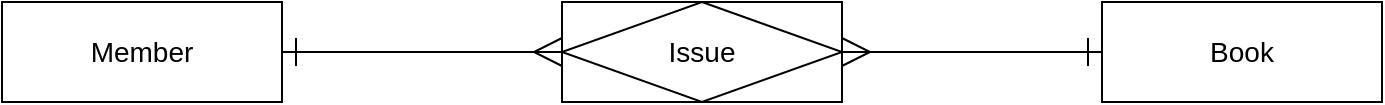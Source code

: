 <mxfile version="21.1.5" type="device" pages="3">
  <diagram name="LIS" id="lESxFu_Z51tAiPcniza-">
    <mxGraphModel dx="733" dy="397" grid="1" gridSize="10" guides="1" tooltips="1" connect="1" arrows="1" fold="1" page="1" pageScale="1" pageWidth="850" pageHeight="1100" math="0" shadow="0">
      <root>
        <mxCell id="0" />
        <mxCell id="1" parent="0" />
        <mxCell id="5wBYpuFjk_DpI03UCCh_-4" value="" style="edgeStyle=entityRelationEdgeStyle;fontSize=12;html=1;endArrow=ERone;rounded=0;endSize=12;startArrow=ERmany;startFill=0;startSize=12;endFill=0;entryX=0;entryY=0.5;entryDx=0;entryDy=0;exitX=1;exitY=0.5;exitDx=0;exitDy=0;" edge="1" parent="1" source="5wBYpuFjk_DpI03UCCh_-5" target="5wBYpuFjk_DpI03UCCh_-6">
          <mxGeometry width="100" height="100" relative="1" as="geometry">
            <mxPoint x="460" y="230" as="sourcePoint" />
            <mxPoint x="580" y="310" as="targetPoint" />
          </mxGeometry>
        </mxCell>
        <mxCell id="5wBYpuFjk_DpI03UCCh_-5" value="&lt;font style=&quot;font-size: 14px;&quot;&gt;Issue&lt;/font&gt;" style="shape=associativeEntity;whiteSpace=wrap;html=1;align=center;" vertex="1" parent="1">
          <mxGeometry x="310" y="195" width="140" height="50" as="geometry" />
        </mxCell>
        <mxCell id="5wBYpuFjk_DpI03UCCh_-6" value="&lt;font style=&quot;font-size: 14px;&quot;&gt;Book&lt;/font&gt;" style="whiteSpace=wrap;html=1;align=center;" vertex="1" parent="1">
          <mxGeometry x="580" y="195" width="140" height="50" as="geometry" />
        </mxCell>
        <mxCell id="5wBYpuFjk_DpI03UCCh_-7" value="&lt;font style=&quot;font-size: 14px;&quot;&gt;Member&lt;/font&gt;" style="whiteSpace=wrap;html=1;align=center;" vertex="1" parent="1">
          <mxGeometry x="30" y="195" width="140" height="50" as="geometry" />
        </mxCell>
        <mxCell id="5wBYpuFjk_DpI03UCCh_-8" value="" style="edgeStyle=entityRelationEdgeStyle;fontSize=12;html=1;endArrow=ERmany;rounded=0;endSize=12;startArrow=ERone;startFill=0;startSize=12;exitX=1;exitY=0.5;exitDx=0;exitDy=0;entryX=0;entryY=0.5;entryDx=0;entryDy=0;" edge="1" parent="1" source="5wBYpuFjk_DpI03UCCh_-7" target="5wBYpuFjk_DpI03UCCh_-5">
          <mxGeometry width="100" height="100" relative="1" as="geometry">
            <mxPoint x="320" y="480" as="sourcePoint" />
            <mxPoint x="600" y="390" as="targetPoint" />
          </mxGeometry>
        </mxCell>
      </root>
    </mxGraphModel>
  </diagram>
  <diagram id="S2V1aZm8wvq4am7jAoEh" name="SIS">
    <mxGraphModel dx="880" dy="476" grid="1" gridSize="10" guides="1" tooltips="1" connect="1" arrows="1" fold="1" page="1" pageScale="1" pageWidth="850" pageHeight="1100" math="0" shadow="0">
      <root>
        <mxCell id="0" />
        <mxCell id="1" parent="0" />
        <mxCell id="zU464zbcMUOzNIzpDB2L-1" value="&lt;font style=&quot;font-size: 14px;&quot;&gt;Product&lt;/font&gt;" style="whiteSpace=wrap;html=1;align=center;" vertex="1" parent="1">
          <mxGeometry x="450" y="400" width="140" height="50" as="geometry" />
        </mxCell>
        <mxCell id="zU464zbcMUOzNIzpDB2L-2" value="&lt;font style=&quot;font-size: 14px;&quot;&gt;Customer&lt;/font&gt;" style="whiteSpace=wrap;html=1;align=center;" vertex="1" parent="1">
          <mxGeometry x="100" y="100" width="140" height="50" as="geometry" />
        </mxCell>
        <mxCell id="zU464zbcMUOzNIzpDB2L-3" value="&lt;font style=&quot;font-size: 14px;&quot;&gt;Order&lt;/font&gt;" style="whiteSpace=wrap;html=1;align=center;" vertex="1" parent="1">
          <mxGeometry x="450" y="100" width="140" height="50" as="geometry" />
        </mxCell>
        <mxCell id="50gc6p-AnU8aoiK_yKj--1" value="" style="edgeStyle=entityRelationEdgeStyle;fontSize=12;html=1;endArrow=ERmany;rounded=0;endSize=12;startArrow=ERone;startFill=0;startSize=12;exitX=1;exitY=0.5;exitDx=0;exitDy=0;entryX=0;entryY=0.5;entryDx=0;entryDy=0;" edge="1" parent="1" source="zU464zbcMUOzNIzpDB2L-2" target="zU464zbcMUOzNIzpDB2L-3">
          <mxGeometry width="100" height="100" relative="1" as="geometry">
            <mxPoint x="270" y="124.5" as="sourcePoint" />
            <mxPoint x="410" y="124.5" as="targetPoint" />
          </mxGeometry>
        </mxCell>
        <mxCell id="eWRks6wsK892IP4dsVMo-1" value="&lt;span style=&quot;font-size: 14px;&quot;&gt;Order Details&lt;/span&gt;" style="shape=associativeEntity;whiteSpace=wrap;html=1;align=center;" vertex="1" parent="1">
          <mxGeometry x="450" y="250" width="140" height="50" as="geometry" />
        </mxCell>
        <mxCell id="eWRks6wsK892IP4dsVMo-4" value="" style="endArrow=ERmany;html=1;rounded=0;endFill=0;startArrow=ERone;startFill=0;endSize=12;startSize=12;exitX=0.5;exitY=1;exitDx=0;exitDy=0;" edge="1" parent="1" source="zU464zbcMUOzNIzpDB2L-3" target="eWRks6wsK892IP4dsVMo-1">
          <mxGeometry relative="1" as="geometry">
            <mxPoint x="390" y="170" as="sourcePoint" />
            <mxPoint x="390" y="280" as="targetPoint" />
          </mxGeometry>
        </mxCell>
        <mxCell id="eWRks6wsK892IP4dsVMo-5" value="" style="endArrow=ERmany;html=1;rounded=0;endFill=0;startArrow=ERone;startFill=0;endSize=12;startSize=12;exitX=0.5;exitY=0;exitDx=0;exitDy=0;entryX=0.5;entryY=1;entryDx=0;entryDy=0;" edge="1" parent="1" source="zU464zbcMUOzNIzpDB2L-1" target="eWRks6wsK892IP4dsVMo-1">
          <mxGeometry relative="1" as="geometry">
            <mxPoint x="530" y="160" as="sourcePoint" />
            <mxPoint x="530" y="260" as="targetPoint" />
          </mxGeometry>
        </mxCell>
        <mxCell id="eWRks6wsK892IP4dsVMo-6" value="&lt;font style=&quot;font-size: 14px; font-weight: normal;&quot;&gt;Table&lt;/font&gt;" style="shape=table;startSize=60;container=1;collapsible=1;childLayout=tableLayout;fixedRows=1;rowLines=0;fontStyle=1;align=center;resizeLast=1;html=1;" vertex="1" collapsed="1" parent="1">
          <mxGeometry x="120" y="270" width="140" height="50" as="geometry">
            <mxRectangle x="120" y="270" width="180" height="180" as="alternateBounds" />
          </mxGeometry>
        </mxCell>
        <mxCell id="eWRks6wsK892IP4dsVMo-7" value="" style="shape=tableRow;horizontal=0;startSize=0;swimlaneHead=0;swimlaneBody=0;fillColor=none;collapsible=0;dropTarget=0;points=[[0,0.5],[1,0.5]];portConstraint=eastwest;top=0;left=0;right=0;bottom=1;" vertex="1" parent="eWRks6wsK892IP4dsVMo-6">
          <mxGeometry y="60" width="180" height="30" as="geometry" />
        </mxCell>
        <mxCell id="eWRks6wsK892IP4dsVMo-8" value="PK" style="shape=partialRectangle;connectable=0;fillColor=none;top=0;left=0;bottom=0;right=0;fontStyle=1;overflow=hidden;whiteSpace=wrap;html=1;" vertex="1" parent="eWRks6wsK892IP4dsVMo-7">
          <mxGeometry width="30" height="30" as="geometry">
            <mxRectangle width="30" height="30" as="alternateBounds" />
          </mxGeometry>
        </mxCell>
        <mxCell id="eWRks6wsK892IP4dsVMo-9" value="UniqueID" style="shape=partialRectangle;connectable=0;fillColor=none;top=0;left=0;bottom=0;right=0;align=left;spacingLeft=6;fontStyle=5;overflow=hidden;whiteSpace=wrap;html=1;" vertex="1" parent="eWRks6wsK892IP4dsVMo-7">
          <mxGeometry x="30" width="150" height="30" as="geometry">
            <mxRectangle width="150" height="30" as="alternateBounds" />
          </mxGeometry>
        </mxCell>
        <mxCell id="eWRks6wsK892IP4dsVMo-10" value="" style="shape=tableRow;horizontal=0;startSize=0;swimlaneHead=0;swimlaneBody=0;fillColor=none;collapsible=0;dropTarget=0;points=[[0,0.5],[1,0.5]];portConstraint=eastwest;top=0;left=0;right=0;bottom=0;" vertex="1" parent="eWRks6wsK892IP4dsVMo-6">
          <mxGeometry y="90" width="180" height="30" as="geometry" />
        </mxCell>
        <mxCell id="eWRks6wsK892IP4dsVMo-11" value="" style="shape=partialRectangle;connectable=0;fillColor=none;top=0;left=0;bottom=0;right=0;editable=1;overflow=hidden;whiteSpace=wrap;html=1;" vertex="1" parent="eWRks6wsK892IP4dsVMo-10">
          <mxGeometry width="30" height="30" as="geometry">
            <mxRectangle width="30" height="30" as="alternateBounds" />
          </mxGeometry>
        </mxCell>
        <mxCell id="eWRks6wsK892IP4dsVMo-12" value="orderid" style="shape=partialRectangle;connectable=0;fillColor=none;top=0;left=0;bottom=0;right=0;align=left;spacingLeft=6;overflow=hidden;whiteSpace=wrap;html=1;" vertex="1" parent="eWRks6wsK892IP4dsVMo-10">
          <mxGeometry x="30" width="150" height="30" as="geometry">
            <mxRectangle width="150" height="30" as="alternateBounds" />
          </mxGeometry>
        </mxCell>
        <mxCell id="eWRks6wsK892IP4dsVMo-13" value="" style="shape=tableRow;horizontal=0;startSize=0;swimlaneHead=0;swimlaneBody=0;fillColor=none;collapsible=0;dropTarget=0;points=[[0,0.5],[1,0.5]];portConstraint=eastwest;top=0;left=0;right=0;bottom=0;" vertex="1" parent="eWRks6wsK892IP4dsVMo-6">
          <mxGeometry y="120" width="180" height="30" as="geometry" />
        </mxCell>
        <mxCell id="eWRks6wsK892IP4dsVMo-14" value="" style="shape=partialRectangle;connectable=0;fillColor=none;top=0;left=0;bottom=0;right=0;editable=1;overflow=hidden;whiteSpace=wrap;html=1;" vertex="1" parent="eWRks6wsK892IP4dsVMo-13">
          <mxGeometry width="30" height="30" as="geometry">
            <mxRectangle width="30" height="30" as="alternateBounds" />
          </mxGeometry>
        </mxCell>
        <mxCell id="eWRks6wsK892IP4dsVMo-15" value="Row 2" style="shape=partialRectangle;connectable=0;fillColor=none;top=0;left=0;bottom=0;right=0;align=left;spacingLeft=6;overflow=hidden;whiteSpace=wrap;html=1;" vertex="1" parent="eWRks6wsK892IP4dsVMo-13">
          <mxGeometry x="30" width="150" height="30" as="geometry">
            <mxRectangle width="150" height="30" as="alternateBounds" />
          </mxGeometry>
        </mxCell>
        <mxCell id="eWRks6wsK892IP4dsVMo-16" value="" style="shape=tableRow;horizontal=0;startSize=0;swimlaneHead=0;swimlaneBody=0;fillColor=none;collapsible=0;dropTarget=0;points=[[0,0.5],[1,0.5]];portConstraint=eastwest;top=0;left=0;right=0;bottom=0;" vertex="1" parent="eWRks6wsK892IP4dsVMo-6">
          <mxGeometry y="150" width="180" height="30" as="geometry" />
        </mxCell>
        <mxCell id="eWRks6wsK892IP4dsVMo-17" value="" style="shape=partialRectangle;connectable=0;fillColor=none;top=0;left=0;bottom=0;right=0;editable=1;overflow=hidden;whiteSpace=wrap;html=1;" vertex="1" parent="eWRks6wsK892IP4dsVMo-16">
          <mxGeometry width="30" height="30" as="geometry">
            <mxRectangle width="30" height="30" as="alternateBounds" />
          </mxGeometry>
        </mxCell>
        <mxCell id="eWRks6wsK892IP4dsVMo-18" value="Row 3" style="shape=partialRectangle;connectable=0;fillColor=none;top=0;left=0;bottom=0;right=0;align=left;spacingLeft=6;overflow=hidden;whiteSpace=wrap;html=1;" vertex="1" parent="eWRks6wsK892IP4dsVMo-16">
          <mxGeometry x="30" width="150" height="30" as="geometry">
            <mxRectangle width="150" height="30" as="alternateBounds" />
          </mxGeometry>
        </mxCell>
      </root>
    </mxGraphModel>
  </diagram>
  <diagram id="zlVCVe6KcqRfG_bOTZ1N" name="Registeration">
    <mxGraphModel dx="733" dy="397" grid="1" gridSize="10" guides="1" tooltips="1" connect="1" arrows="1" fold="1" page="1" pageScale="1" pageWidth="850" pageHeight="1100" math="0" shadow="0">
      <root>
        <mxCell id="0" />
        <mxCell id="1" parent="0" />
        <mxCell id="Gt5aWbUoYYorkQeezHNm-1" value="&lt;font style=&quot;font-size: 14px; font-weight: normal;&quot;&gt;Course&lt;/font&gt;" style="shape=table;startSize=60;container=1;collapsible=1;childLayout=tableLayout;fixedRows=1;rowLines=0;fontStyle=1;align=center;resizeLast=1;html=1;" vertex="1" collapsed="1" parent="1">
          <mxGeometry x="80" y="350" width="140" height="50" as="geometry">
            <mxRectangle x="120" y="270" width="180" height="180" as="alternateBounds" />
          </mxGeometry>
        </mxCell>
        <mxCell id="Gt5aWbUoYYorkQeezHNm-2" value="" style="shape=tableRow;horizontal=0;startSize=0;swimlaneHead=0;swimlaneBody=0;fillColor=none;collapsible=0;dropTarget=0;points=[[0,0.5],[1,0.5]];portConstraint=eastwest;top=0;left=0;right=0;bottom=1;" vertex="1" parent="Gt5aWbUoYYorkQeezHNm-1">
          <mxGeometry y="60" width="180" height="30" as="geometry" />
        </mxCell>
        <mxCell id="Gt5aWbUoYYorkQeezHNm-3" value="PK" style="shape=partialRectangle;connectable=0;fillColor=none;top=0;left=0;bottom=0;right=0;fontStyle=1;overflow=hidden;whiteSpace=wrap;html=1;" vertex="1" parent="Gt5aWbUoYYorkQeezHNm-2">
          <mxGeometry width="30" height="30" as="geometry">
            <mxRectangle width="30" height="30" as="alternateBounds" />
          </mxGeometry>
        </mxCell>
        <mxCell id="Gt5aWbUoYYorkQeezHNm-4" value="UniqueID" style="shape=partialRectangle;connectable=0;fillColor=none;top=0;left=0;bottom=0;right=0;align=left;spacingLeft=6;fontStyle=5;overflow=hidden;whiteSpace=wrap;html=1;" vertex="1" parent="Gt5aWbUoYYorkQeezHNm-2">
          <mxGeometry x="30" width="150" height="30" as="geometry">
            <mxRectangle width="150" height="30" as="alternateBounds" />
          </mxGeometry>
        </mxCell>
        <mxCell id="Gt5aWbUoYYorkQeezHNm-5" value="" style="shape=tableRow;horizontal=0;startSize=0;swimlaneHead=0;swimlaneBody=0;fillColor=none;collapsible=0;dropTarget=0;points=[[0,0.5],[1,0.5]];portConstraint=eastwest;top=0;left=0;right=0;bottom=0;" vertex="1" parent="Gt5aWbUoYYorkQeezHNm-1">
          <mxGeometry y="90" width="180" height="30" as="geometry" />
        </mxCell>
        <mxCell id="Gt5aWbUoYYorkQeezHNm-6" value="" style="shape=partialRectangle;connectable=0;fillColor=none;top=0;left=0;bottom=0;right=0;editable=1;overflow=hidden;whiteSpace=wrap;html=1;" vertex="1" parent="Gt5aWbUoYYorkQeezHNm-5">
          <mxGeometry width="30" height="30" as="geometry">
            <mxRectangle width="30" height="30" as="alternateBounds" />
          </mxGeometry>
        </mxCell>
        <mxCell id="Gt5aWbUoYYorkQeezHNm-7" value="orderid" style="shape=partialRectangle;connectable=0;fillColor=none;top=0;left=0;bottom=0;right=0;align=left;spacingLeft=6;overflow=hidden;whiteSpace=wrap;html=1;" vertex="1" parent="Gt5aWbUoYYorkQeezHNm-5">
          <mxGeometry x="30" width="150" height="30" as="geometry">
            <mxRectangle width="150" height="30" as="alternateBounds" />
          </mxGeometry>
        </mxCell>
        <mxCell id="Gt5aWbUoYYorkQeezHNm-8" value="" style="shape=tableRow;horizontal=0;startSize=0;swimlaneHead=0;swimlaneBody=0;fillColor=none;collapsible=0;dropTarget=0;points=[[0,0.5],[1,0.5]];portConstraint=eastwest;top=0;left=0;right=0;bottom=0;" vertex="1" parent="Gt5aWbUoYYorkQeezHNm-1">
          <mxGeometry y="120" width="180" height="30" as="geometry" />
        </mxCell>
        <mxCell id="Gt5aWbUoYYorkQeezHNm-9" value="" style="shape=partialRectangle;connectable=0;fillColor=none;top=0;left=0;bottom=0;right=0;editable=1;overflow=hidden;whiteSpace=wrap;html=1;" vertex="1" parent="Gt5aWbUoYYorkQeezHNm-8">
          <mxGeometry width="30" height="30" as="geometry">
            <mxRectangle width="30" height="30" as="alternateBounds" />
          </mxGeometry>
        </mxCell>
        <mxCell id="Gt5aWbUoYYorkQeezHNm-10" value="Row 2" style="shape=partialRectangle;connectable=0;fillColor=none;top=0;left=0;bottom=0;right=0;align=left;spacingLeft=6;overflow=hidden;whiteSpace=wrap;html=1;" vertex="1" parent="Gt5aWbUoYYorkQeezHNm-8">
          <mxGeometry x="30" width="150" height="30" as="geometry">
            <mxRectangle width="150" height="30" as="alternateBounds" />
          </mxGeometry>
        </mxCell>
        <mxCell id="Gt5aWbUoYYorkQeezHNm-11" value="" style="shape=tableRow;horizontal=0;startSize=0;swimlaneHead=0;swimlaneBody=0;fillColor=none;collapsible=0;dropTarget=0;points=[[0,0.5],[1,0.5]];portConstraint=eastwest;top=0;left=0;right=0;bottom=0;" vertex="1" parent="Gt5aWbUoYYorkQeezHNm-1">
          <mxGeometry y="150" width="180" height="30" as="geometry" />
        </mxCell>
        <mxCell id="Gt5aWbUoYYorkQeezHNm-12" value="" style="shape=partialRectangle;connectable=0;fillColor=none;top=0;left=0;bottom=0;right=0;editable=1;overflow=hidden;whiteSpace=wrap;html=1;" vertex="1" parent="Gt5aWbUoYYorkQeezHNm-11">
          <mxGeometry width="30" height="30" as="geometry">
            <mxRectangle width="30" height="30" as="alternateBounds" />
          </mxGeometry>
        </mxCell>
        <mxCell id="Gt5aWbUoYYorkQeezHNm-13" value="Row 3" style="shape=partialRectangle;connectable=0;fillColor=none;top=0;left=0;bottom=0;right=0;align=left;spacingLeft=6;overflow=hidden;whiteSpace=wrap;html=1;" vertex="1" parent="Gt5aWbUoYYorkQeezHNm-11">
          <mxGeometry x="30" width="150" height="30" as="geometry">
            <mxRectangle width="150" height="30" as="alternateBounds" />
          </mxGeometry>
        </mxCell>
        <mxCell id="Gt5aWbUoYYorkQeezHNm-14" value="&lt;font style=&quot;font-size: 14px; font-weight: normal;&quot;&gt;Student&lt;/font&gt;" style="shape=table;startSize=60;container=1;collapsible=1;childLayout=tableLayout;fixedRows=1;rowLines=0;fontStyle=1;align=center;resizeLast=1;html=1;" vertex="1" collapsed="1" parent="1">
          <mxGeometry x="330" y="630" width="140" height="50" as="geometry">
            <mxRectangle x="610" y="130" width="180" height="180" as="alternateBounds" />
          </mxGeometry>
        </mxCell>
        <mxCell id="Gt5aWbUoYYorkQeezHNm-15" value="" style="shape=tableRow;horizontal=0;startSize=0;swimlaneHead=0;swimlaneBody=0;fillColor=none;collapsible=0;dropTarget=0;points=[[0,0.5],[1,0.5]];portConstraint=eastwest;top=0;left=0;right=0;bottom=1;" vertex="1" parent="Gt5aWbUoYYorkQeezHNm-14">
          <mxGeometry y="60" width="180" height="30" as="geometry" />
        </mxCell>
        <mxCell id="Gt5aWbUoYYorkQeezHNm-16" value="PK" style="shape=partialRectangle;connectable=0;fillColor=none;top=0;left=0;bottom=0;right=0;fontStyle=1;overflow=hidden;whiteSpace=wrap;html=1;" vertex="1" parent="Gt5aWbUoYYorkQeezHNm-15">
          <mxGeometry width="30" height="30" as="geometry">
            <mxRectangle width="30" height="30" as="alternateBounds" />
          </mxGeometry>
        </mxCell>
        <mxCell id="Gt5aWbUoYYorkQeezHNm-17" value="UniqueID" style="shape=partialRectangle;connectable=0;fillColor=none;top=0;left=0;bottom=0;right=0;align=left;spacingLeft=6;fontStyle=5;overflow=hidden;whiteSpace=wrap;html=1;" vertex="1" parent="Gt5aWbUoYYorkQeezHNm-15">
          <mxGeometry x="30" width="150" height="30" as="geometry">
            <mxRectangle width="150" height="30" as="alternateBounds" />
          </mxGeometry>
        </mxCell>
        <mxCell id="Gt5aWbUoYYorkQeezHNm-18" value="" style="shape=tableRow;horizontal=0;startSize=0;swimlaneHead=0;swimlaneBody=0;fillColor=none;collapsible=0;dropTarget=0;points=[[0,0.5],[1,0.5]];portConstraint=eastwest;top=0;left=0;right=0;bottom=0;" vertex="1" parent="Gt5aWbUoYYorkQeezHNm-14">
          <mxGeometry y="90" width="180" height="30" as="geometry" />
        </mxCell>
        <mxCell id="Gt5aWbUoYYorkQeezHNm-19" value="" style="shape=partialRectangle;connectable=0;fillColor=none;top=0;left=0;bottom=0;right=0;editable=1;overflow=hidden;whiteSpace=wrap;html=1;" vertex="1" parent="Gt5aWbUoYYorkQeezHNm-18">
          <mxGeometry width="30" height="30" as="geometry">
            <mxRectangle width="30" height="30" as="alternateBounds" />
          </mxGeometry>
        </mxCell>
        <mxCell id="Gt5aWbUoYYorkQeezHNm-20" value="orderid" style="shape=partialRectangle;connectable=0;fillColor=none;top=0;left=0;bottom=0;right=0;align=left;spacingLeft=6;overflow=hidden;whiteSpace=wrap;html=1;" vertex="1" parent="Gt5aWbUoYYorkQeezHNm-18">
          <mxGeometry x="30" width="150" height="30" as="geometry">
            <mxRectangle width="150" height="30" as="alternateBounds" />
          </mxGeometry>
        </mxCell>
        <mxCell id="Gt5aWbUoYYorkQeezHNm-21" value="" style="shape=tableRow;horizontal=0;startSize=0;swimlaneHead=0;swimlaneBody=0;fillColor=none;collapsible=0;dropTarget=0;points=[[0,0.5],[1,0.5]];portConstraint=eastwest;top=0;left=0;right=0;bottom=0;" vertex="1" parent="Gt5aWbUoYYorkQeezHNm-14">
          <mxGeometry y="120" width="180" height="30" as="geometry" />
        </mxCell>
        <mxCell id="Gt5aWbUoYYorkQeezHNm-22" value="" style="shape=partialRectangle;connectable=0;fillColor=none;top=0;left=0;bottom=0;right=0;editable=1;overflow=hidden;whiteSpace=wrap;html=1;" vertex="1" parent="Gt5aWbUoYYorkQeezHNm-21">
          <mxGeometry width="30" height="30" as="geometry">
            <mxRectangle width="30" height="30" as="alternateBounds" />
          </mxGeometry>
        </mxCell>
        <mxCell id="Gt5aWbUoYYorkQeezHNm-23" value="Row 2" style="shape=partialRectangle;connectable=0;fillColor=none;top=0;left=0;bottom=0;right=0;align=left;spacingLeft=6;overflow=hidden;whiteSpace=wrap;html=1;" vertex="1" parent="Gt5aWbUoYYorkQeezHNm-21">
          <mxGeometry x="30" width="150" height="30" as="geometry">
            <mxRectangle width="150" height="30" as="alternateBounds" />
          </mxGeometry>
        </mxCell>
        <mxCell id="Gt5aWbUoYYorkQeezHNm-24" value="" style="shape=tableRow;horizontal=0;startSize=0;swimlaneHead=0;swimlaneBody=0;fillColor=none;collapsible=0;dropTarget=0;points=[[0,0.5],[1,0.5]];portConstraint=eastwest;top=0;left=0;right=0;bottom=0;" vertex="1" parent="Gt5aWbUoYYorkQeezHNm-14">
          <mxGeometry y="150" width="180" height="30" as="geometry" />
        </mxCell>
        <mxCell id="Gt5aWbUoYYorkQeezHNm-25" value="" style="shape=partialRectangle;connectable=0;fillColor=none;top=0;left=0;bottom=0;right=0;editable=1;overflow=hidden;whiteSpace=wrap;html=1;" vertex="1" parent="Gt5aWbUoYYorkQeezHNm-24">
          <mxGeometry width="30" height="30" as="geometry">
            <mxRectangle width="30" height="30" as="alternateBounds" />
          </mxGeometry>
        </mxCell>
        <mxCell id="Gt5aWbUoYYorkQeezHNm-26" value="Row 3" style="shape=partialRectangle;connectable=0;fillColor=none;top=0;left=0;bottom=0;right=0;align=left;spacingLeft=6;overflow=hidden;whiteSpace=wrap;html=1;" vertex="1" parent="Gt5aWbUoYYorkQeezHNm-24">
          <mxGeometry x="30" width="150" height="30" as="geometry">
            <mxRectangle width="150" height="30" as="alternateBounds" />
          </mxGeometry>
        </mxCell>
        <mxCell id="Gt5aWbUoYYorkQeezHNm-27" value="&lt;font style=&quot;font-size: 14px; font-weight: normal;&quot;&gt;Faculty&lt;/font&gt;" style="shape=table;startSize=60;container=1;collapsible=1;childLayout=tableLayout;fixedRows=1;rowLines=0;fontStyle=1;align=center;resizeLast=1;html=1;" vertex="1" collapsed="1" parent="1">
          <mxGeometry x="330" y="180" width="140" height="50" as="geometry">
            <mxRectangle x="120" y="270" width="180" height="180" as="alternateBounds" />
          </mxGeometry>
        </mxCell>
        <mxCell id="Gt5aWbUoYYorkQeezHNm-28" value="" style="shape=tableRow;horizontal=0;startSize=0;swimlaneHead=0;swimlaneBody=0;fillColor=none;collapsible=0;dropTarget=0;points=[[0,0.5],[1,0.5]];portConstraint=eastwest;top=0;left=0;right=0;bottom=1;" vertex="1" parent="Gt5aWbUoYYorkQeezHNm-27">
          <mxGeometry y="60" width="180" height="30" as="geometry" />
        </mxCell>
        <mxCell id="Gt5aWbUoYYorkQeezHNm-29" value="PK" style="shape=partialRectangle;connectable=0;fillColor=none;top=0;left=0;bottom=0;right=0;fontStyle=1;overflow=hidden;whiteSpace=wrap;html=1;" vertex="1" parent="Gt5aWbUoYYorkQeezHNm-28">
          <mxGeometry width="30" height="30" as="geometry">
            <mxRectangle width="30" height="30" as="alternateBounds" />
          </mxGeometry>
        </mxCell>
        <mxCell id="Gt5aWbUoYYorkQeezHNm-30" value="UniqueID" style="shape=partialRectangle;connectable=0;fillColor=none;top=0;left=0;bottom=0;right=0;align=left;spacingLeft=6;fontStyle=5;overflow=hidden;whiteSpace=wrap;html=1;" vertex="1" parent="Gt5aWbUoYYorkQeezHNm-28">
          <mxGeometry x="30" width="150" height="30" as="geometry">
            <mxRectangle width="150" height="30" as="alternateBounds" />
          </mxGeometry>
        </mxCell>
        <mxCell id="Gt5aWbUoYYorkQeezHNm-31" value="" style="shape=tableRow;horizontal=0;startSize=0;swimlaneHead=0;swimlaneBody=0;fillColor=none;collapsible=0;dropTarget=0;points=[[0,0.5],[1,0.5]];portConstraint=eastwest;top=0;left=0;right=0;bottom=0;" vertex="1" parent="Gt5aWbUoYYorkQeezHNm-27">
          <mxGeometry y="90" width="180" height="30" as="geometry" />
        </mxCell>
        <mxCell id="Gt5aWbUoYYorkQeezHNm-32" value="" style="shape=partialRectangle;connectable=0;fillColor=none;top=0;left=0;bottom=0;right=0;editable=1;overflow=hidden;whiteSpace=wrap;html=1;" vertex="1" parent="Gt5aWbUoYYorkQeezHNm-31">
          <mxGeometry width="30" height="30" as="geometry">
            <mxRectangle width="30" height="30" as="alternateBounds" />
          </mxGeometry>
        </mxCell>
        <mxCell id="Gt5aWbUoYYorkQeezHNm-33" value="orderid" style="shape=partialRectangle;connectable=0;fillColor=none;top=0;left=0;bottom=0;right=0;align=left;spacingLeft=6;overflow=hidden;whiteSpace=wrap;html=1;" vertex="1" parent="Gt5aWbUoYYorkQeezHNm-31">
          <mxGeometry x="30" width="150" height="30" as="geometry">
            <mxRectangle width="150" height="30" as="alternateBounds" />
          </mxGeometry>
        </mxCell>
        <mxCell id="Gt5aWbUoYYorkQeezHNm-34" value="" style="shape=tableRow;horizontal=0;startSize=0;swimlaneHead=0;swimlaneBody=0;fillColor=none;collapsible=0;dropTarget=0;points=[[0,0.5],[1,0.5]];portConstraint=eastwest;top=0;left=0;right=0;bottom=0;" vertex="1" parent="Gt5aWbUoYYorkQeezHNm-27">
          <mxGeometry y="120" width="180" height="30" as="geometry" />
        </mxCell>
        <mxCell id="Gt5aWbUoYYorkQeezHNm-35" value="" style="shape=partialRectangle;connectable=0;fillColor=none;top=0;left=0;bottom=0;right=0;editable=1;overflow=hidden;whiteSpace=wrap;html=1;" vertex="1" parent="Gt5aWbUoYYorkQeezHNm-34">
          <mxGeometry width="30" height="30" as="geometry">
            <mxRectangle width="30" height="30" as="alternateBounds" />
          </mxGeometry>
        </mxCell>
        <mxCell id="Gt5aWbUoYYorkQeezHNm-36" value="Row 2" style="shape=partialRectangle;connectable=0;fillColor=none;top=0;left=0;bottom=0;right=0;align=left;spacingLeft=6;overflow=hidden;whiteSpace=wrap;html=1;" vertex="1" parent="Gt5aWbUoYYorkQeezHNm-34">
          <mxGeometry x="30" width="150" height="30" as="geometry">
            <mxRectangle width="150" height="30" as="alternateBounds" />
          </mxGeometry>
        </mxCell>
        <mxCell id="Gt5aWbUoYYorkQeezHNm-37" value="" style="shape=tableRow;horizontal=0;startSize=0;swimlaneHead=0;swimlaneBody=0;fillColor=none;collapsible=0;dropTarget=0;points=[[0,0.5],[1,0.5]];portConstraint=eastwest;top=0;left=0;right=0;bottom=0;" vertex="1" parent="Gt5aWbUoYYorkQeezHNm-27">
          <mxGeometry y="150" width="180" height="30" as="geometry" />
        </mxCell>
        <mxCell id="Gt5aWbUoYYorkQeezHNm-38" value="" style="shape=partialRectangle;connectable=0;fillColor=none;top=0;left=0;bottom=0;right=0;editable=1;overflow=hidden;whiteSpace=wrap;html=1;" vertex="1" parent="Gt5aWbUoYYorkQeezHNm-37">
          <mxGeometry width="30" height="30" as="geometry">
            <mxRectangle width="30" height="30" as="alternateBounds" />
          </mxGeometry>
        </mxCell>
        <mxCell id="Gt5aWbUoYYorkQeezHNm-39" value="Row 3" style="shape=partialRectangle;connectable=0;fillColor=none;top=0;left=0;bottom=0;right=0;align=left;spacingLeft=6;overflow=hidden;whiteSpace=wrap;html=1;" vertex="1" parent="Gt5aWbUoYYorkQeezHNm-37">
          <mxGeometry x="30" width="150" height="30" as="geometry">
            <mxRectangle width="150" height="30" as="alternateBounds" />
          </mxGeometry>
        </mxCell>
        <mxCell id="UI5lpXQTMRBJUjIKb0_8-1" value="&lt;span style=&quot;font-size: 14px;&quot;&gt;Course Offered&lt;/span&gt;" style="shape=associativeEntity;whiteSpace=wrap;html=1;align=center;" vertex="1" parent="1">
          <mxGeometry x="330" y="350" width="140" height="50" as="geometry" />
        </mxCell>
        <mxCell id="UI5lpXQTMRBJUjIKb0_8-2" value="&lt;font style=&quot;font-size: 14px; font-weight: normal;&quot;&gt;Semester&lt;/font&gt;" style="shape=table;startSize=60;container=1;collapsible=1;childLayout=tableLayout;fixedRows=1;rowLines=0;fontStyle=1;align=center;resizeLast=1;html=1;" vertex="1" collapsed="1" parent="1">
          <mxGeometry x="590" y="350" width="140" height="50" as="geometry">
            <mxRectangle x="610" y="130" width="180" height="180" as="alternateBounds" />
          </mxGeometry>
        </mxCell>
        <mxCell id="UI5lpXQTMRBJUjIKb0_8-3" value="" style="shape=tableRow;horizontal=0;startSize=0;swimlaneHead=0;swimlaneBody=0;fillColor=none;collapsible=0;dropTarget=0;points=[[0,0.5],[1,0.5]];portConstraint=eastwest;top=0;left=0;right=0;bottom=1;" vertex="1" parent="UI5lpXQTMRBJUjIKb0_8-2">
          <mxGeometry y="60" width="180" height="30" as="geometry" />
        </mxCell>
        <mxCell id="UI5lpXQTMRBJUjIKb0_8-4" value="PK" style="shape=partialRectangle;connectable=0;fillColor=none;top=0;left=0;bottom=0;right=0;fontStyle=1;overflow=hidden;whiteSpace=wrap;html=1;" vertex="1" parent="UI5lpXQTMRBJUjIKb0_8-3">
          <mxGeometry width="30" height="30" as="geometry">
            <mxRectangle width="30" height="30" as="alternateBounds" />
          </mxGeometry>
        </mxCell>
        <mxCell id="UI5lpXQTMRBJUjIKb0_8-5" value="UniqueID" style="shape=partialRectangle;connectable=0;fillColor=none;top=0;left=0;bottom=0;right=0;align=left;spacingLeft=6;fontStyle=5;overflow=hidden;whiteSpace=wrap;html=1;" vertex="1" parent="UI5lpXQTMRBJUjIKb0_8-3">
          <mxGeometry x="30" width="150" height="30" as="geometry">
            <mxRectangle width="150" height="30" as="alternateBounds" />
          </mxGeometry>
        </mxCell>
        <mxCell id="UI5lpXQTMRBJUjIKb0_8-6" value="" style="shape=tableRow;horizontal=0;startSize=0;swimlaneHead=0;swimlaneBody=0;fillColor=none;collapsible=0;dropTarget=0;points=[[0,0.5],[1,0.5]];portConstraint=eastwest;top=0;left=0;right=0;bottom=0;" vertex="1" parent="UI5lpXQTMRBJUjIKb0_8-2">
          <mxGeometry y="90" width="180" height="30" as="geometry" />
        </mxCell>
        <mxCell id="UI5lpXQTMRBJUjIKb0_8-7" value="" style="shape=partialRectangle;connectable=0;fillColor=none;top=0;left=0;bottom=0;right=0;editable=1;overflow=hidden;whiteSpace=wrap;html=1;" vertex="1" parent="UI5lpXQTMRBJUjIKb0_8-6">
          <mxGeometry width="30" height="30" as="geometry">
            <mxRectangle width="30" height="30" as="alternateBounds" />
          </mxGeometry>
        </mxCell>
        <mxCell id="UI5lpXQTMRBJUjIKb0_8-8" value="orderid" style="shape=partialRectangle;connectable=0;fillColor=none;top=0;left=0;bottom=0;right=0;align=left;spacingLeft=6;overflow=hidden;whiteSpace=wrap;html=1;" vertex="1" parent="UI5lpXQTMRBJUjIKb0_8-6">
          <mxGeometry x="30" width="150" height="30" as="geometry">
            <mxRectangle width="150" height="30" as="alternateBounds" />
          </mxGeometry>
        </mxCell>
        <mxCell id="UI5lpXQTMRBJUjIKb0_8-9" value="" style="shape=tableRow;horizontal=0;startSize=0;swimlaneHead=0;swimlaneBody=0;fillColor=none;collapsible=0;dropTarget=0;points=[[0,0.5],[1,0.5]];portConstraint=eastwest;top=0;left=0;right=0;bottom=0;" vertex="1" parent="UI5lpXQTMRBJUjIKb0_8-2">
          <mxGeometry y="120" width="180" height="30" as="geometry" />
        </mxCell>
        <mxCell id="UI5lpXQTMRBJUjIKb0_8-10" value="" style="shape=partialRectangle;connectable=0;fillColor=none;top=0;left=0;bottom=0;right=0;editable=1;overflow=hidden;whiteSpace=wrap;html=1;" vertex="1" parent="UI5lpXQTMRBJUjIKb0_8-9">
          <mxGeometry width="30" height="30" as="geometry">
            <mxRectangle width="30" height="30" as="alternateBounds" />
          </mxGeometry>
        </mxCell>
        <mxCell id="UI5lpXQTMRBJUjIKb0_8-11" value="Row 2" style="shape=partialRectangle;connectable=0;fillColor=none;top=0;left=0;bottom=0;right=0;align=left;spacingLeft=6;overflow=hidden;whiteSpace=wrap;html=1;" vertex="1" parent="UI5lpXQTMRBJUjIKb0_8-9">
          <mxGeometry x="30" width="150" height="30" as="geometry">
            <mxRectangle width="150" height="30" as="alternateBounds" />
          </mxGeometry>
        </mxCell>
        <mxCell id="UI5lpXQTMRBJUjIKb0_8-12" value="" style="shape=tableRow;horizontal=0;startSize=0;swimlaneHead=0;swimlaneBody=0;fillColor=none;collapsible=0;dropTarget=0;points=[[0,0.5],[1,0.5]];portConstraint=eastwest;top=0;left=0;right=0;bottom=0;" vertex="1" parent="UI5lpXQTMRBJUjIKb0_8-2">
          <mxGeometry y="150" width="180" height="30" as="geometry" />
        </mxCell>
        <mxCell id="UI5lpXQTMRBJUjIKb0_8-13" value="" style="shape=partialRectangle;connectable=0;fillColor=none;top=0;left=0;bottom=0;right=0;editable=1;overflow=hidden;whiteSpace=wrap;html=1;" vertex="1" parent="UI5lpXQTMRBJUjIKb0_8-12">
          <mxGeometry width="30" height="30" as="geometry">
            <mxRectangle width="30" height="30" as="alternateBounds" />
          </mxGeometry>
        </mxCell>
        <mxCell id="UI5lpXQTMRBJUjIKb0_8-14" value="Row 3" style="shape=partialRectangle;connectable=0;fillColor=none;top=0;left=0;bottom=0;right=0;align=left;spacingLeft=6;overflow=hidden;whiteSpace=wrap;html=1;" vertex="1" parent="UI5lpXQTMRBJUjIKb0_8-12">
          <mxGeometry x="30" width="150" height="30" as="geometry">
            <mxRectangle width="150" height="30" as="alternateBounds" />
          </mxGeometry>
        </mxCell>
        <mxCell id="UI5lpXQTMRBJUjIKb0_8-16" value="&lt;span style=&quot;font-size: 14px;&quot;&gt;Register&lt;/span&gt;" style="shape=associativeEntity;whiteSpace=wrap;html=1;align=center;" vertex="1" parent="1">
          <mxGeometry x="330" y="480" width="140" height="50" as="geometry" />
        </mxCell>
        <mxCell id="UI5lpXQTMRBJUjIKb0_8-17" value="&lt;span style=&quot;font-size: 14px; font-weight: 400;&quot;&gt;Marks Distributions&lt;/span&gt;" style="shape=table;startSize=60;container=1;collapsible=1;childLayout=tableLayout;fixedRows=1;rowLines=0;fontStyle=1;align=center;resizeLast=1;html=1;" vertex="1" collapsed="1" parent="1">
          <mxGeometry x="590" y="480" width="140" height="50" as="geometry">
            <mxRectangle x="120" y="270" width="180" height="180" as="alternateBounds" />
          </mxGeometry>
        </mxCell>
        <mxCell id="UI5lpXQTMRBJUjIKb0_8-18" value="" style="shape=tableRow;horizontal=0;startSize=0;swimlaneHead=0;swimlaneBody=0;fillColor=none;collapsible=0;dropTarget=0;points=[[0,0.5],[1,0.5]];portConstraint=eastwest;top=0;left=0;right=0;bottom=1;" vertex="1" parent="UI5lpXQTMRBJUjIKb0_8-17">
          <mxGeometry y="60" width="180" height="30" as="geometry" />
        </mxCell>
        <mxCell id="UI5lpXQTMRBJUjIKb0_8-19" value="PK" style="shape=partialRectangle;connectable=0;fillColor=none;top=0;left=0;bottom=0;right=0;fontStyle=1;overflow=hidden;whiteSpace=wrap;html=1;" vertex="1" parent="UI5lpXQTMRBJUjIKb0_8-18">
          <mxGeometry width="30" height="30" as="geometry">
            <mxRectangle width="30" height="30" as="alternateBounds" />
          </mxGeometry>
        </mxCell>
        <mxCell id="UI5lpXQTMRBJUjIKb0_8-20" value="UniqueID" style="shape=partialRectangle;connectable=0;fillColor=none;top=0;left=0;bottom=0;right=0;align=left;spacingLeft=6;fontStyle=5;overflow=hidden;whiteSpace=wrap;html=1;" vertex="1" parent="UI5lpXQTMRBJUjIKb0_8-18">
          <mxGeometry x="30" width="150" height="30" as="geometry">
            <mxRectangle width="150" height="30" as="alternateBounds" />
          </mxGeometry>
        </mxCell>
        <mxCell id="UI5lpXQTMRBJUjIKb0_8-21" value="" style="shape=tableRow;horizontal=0;startSize=0;swimlaneHead=0;swimlaneBody=0;fillColor=none;collapsible=0;dropTarget=0;points=[[0,0.5],[1,0.5]];portConstraint=eastwest;top=0;left=0;right=0;bottom=0;" vertex="1" parent="UI5lpXQTMRBJUjIKb0_8-17">
          <mxGeometry y="90" width="180" height="30" as="geometry" />
        </mxCell>
        <mxCell id="UI5lpXQTMRBJUjIKb0_8-22" value="" style="shape=partialRectangle;connectable=0;fillColor=none;top=0;left=0;bottom=0;right=0;editable=1;overflow=hidden;whiteSpace=wrap;html=1;" vertex="1" parent="UI5lpXQTMRBJUjIKb0_8-21">
          <mxGeometry width="30" height="30" as="geometry">
            <mxRectangle width="30" height="30" as="alternateBounds" />
          </mxGeometry>
        </mxCell>
        <mxCell id="UI5lpXQTMRBJUjIKb0_8-23" value="orderid" style="shape=partialRectangle;connectable=0;fillColor=none;top=0;left=0;bottom=0;right=0;align=left;spacingLeft=6;overflow=hidden;whiteSpace=wrap;html=1;" vertex="1" parent="UI5lpXQTMRBJUjIKb0_8-21">
          <mxGeometry x="30" width="150" height="30" as="geometry">
            <mxRectangle width="150" height="30" as="alternateBounds" />
          </mxGeometry>
        </mxCell>
        <mxCell id="UI5lpXQTMRBJUjIKb0_8-24" value="" style="shape=tableRow;horizontal=0;startSize=0;swimlaneHead=0;swimlaneBody=0;fillColor=none;collapsible=0;dropTarget=0;points=[[0,0.5],[1,0.5]];portConstraint=eastwest;top=0;left=0;right=0;bottom=0;" vertex="1" parent="UI5lpXQTMRBJUjIKb0_8-17">
          <mxGeometry y="120" width="180" height="30" as="geometry" />
        </mxCell>
        <mxCell id="UI5lpXQTMRBJUjIKb0_8-25" value="" style="shape=partialRectangle;connectable=0;fillColor=none;top=0;left=0;bottom=0;right=0;editable=1;overflow=hidden;whiteSpace=wrap;html=1;" vertex="1" parent="UI5lpXQTMRBJUjIKb0_8-24">
          <mxGeometry width="30" height="30" as="geometry">
            <mxRectangle width="30" height="30" as="alternateBounds" />
          </mxGeometry>
        </mxCell>
        <mxCell id="UI5lpXQTMRBJUjIKb0_8-26" value="Row 2" style="shape=partialRectangle;connectable=0;fillColor=none;top=0;left=0;bottom=0;right=0;align=left;spacingLeft=6;overflow=hidden;whiteSpace=wrap;html=1;" vertex="1" parent="UI5lpXQTMRBJUjIKb0_8-24">
          <mxGeometry x="30" width="150" height="30" as="geometry">
            <mxRectangle width="150" height="30" as="alternateBounds" />
          </mxGeometry>
        </mxCell>
        <mxCell id="UI5lpXQTMRBJUjIKb0_8-27" value="" style="shape=tableRow;horizontal=0;startSize=0;swimlaneHead=0;swimlaneBody=0;fillColor=none;collapsible=0;dropTarget=0;points=[[0,0.5],[1,0.5]];portConstraint=eastwest;top=0;left=0;right=0;bottom=0;" vertex="1" parent="UI5lpXQTMRBJUjIKb0_8-17">
          <mxGeometry y="150" width="180" height="30" as="geometry" />
        </mxCell>
        <mxCell id="UI5lpXQTMRBJUjIKb0_8-28" value="" style="shape=partialRectangle;connectable=0;fillColor=none;top=0;left=0;bottom=0;right=0;editable=1;overflow=hidden;whiteSpace=wrap;html=1;" vertex="1" parent="UI5lpXQTMRBJUjIKb0_8-27">
          <mxGeometry width="30" height="30" as="geometry">
            <mxRectangle width="30" height="30" as="alternateBounds" />
          </mxGeometry>
        </mxCell>
        <mxCell id="UI5lpXQTMRBJUjIKb0_8-29" value="Row 3" style="shape=partialRectangle;connectable=0;fillColor=none;top=0;left=0;bottom=0;right=0;align=left;spacingLeft=6;overflow=hidden;whiteSpace=wrap;html=1;" vertex="1" parent="UI5lpXQTMRBJUjIKb0_8-27">
          <mxGeometry x="30" width="150" height="30" as="geometry">
            <mxRectangle width="150" height="30" as="alternateBounds" />
          </mxGeometry>
        </mxCell>
        <mxCell id="UI5lpXQTMRBJUjIKb0_8-30" value="&lt;font style=&quot;font-size: 14px; font-weight: normal;&quot;&gt;Result&lt;/font&gt;" style="shape=table;startSize=60;container=1;collapsible=1;childLayout=tableLayout;fixedRows=1;rowLines=0;fontStyle=1;align=center;resizeLast=1;html=1;" vertex="1" collapsed="1" parent="1">
          <mxGeometry x="590" y="630" width="140" height="50" as="geometry">
            <mxRectangle x="610" y="130" width="180" height="180" as="alternateBounds" />
          </mxGeometry>
        </mxCell>
        <mxCell id="UI5lpXQTMRBJUjIKb0_8-31" value="" style="shape=tableRow;horizontal=0;startSize=0;swimlaneHead=0;swimlaneBody=0;fillColor=none;collapsible=0;dropTarget=0;points=[[0,0.5],[1,0.5]];portConstraint=eastwest;top=0;left=0;right=0;bottom=1;" vertex="1" parent="UI5lpXQTMRBJUjIKb0_8-30">
          <mxGeometry y="60" width="180" height="30" as="geometry" />
        </mxCell>
        <mxCell id="UI5lpXQTMRBJUjIKb0_8-32" value="PK" style="shape=partialRectangle;connectable=0;fillColor=none;top=0;left=0;bottom=0;right=0;fontStyle=1;overflow=hidden;whiteSpace=wrap;html=1;" vertex="1" parent="UI5lpXQTMRBJUjIKb0_8-31">
          <mxGeometry width="30" height="30" as="geometry">
            <mxRectangle width="30" height="30" as="alternateBounds" />
          </mxGeometry>
        </mxCell>
        <mxCell id="UI5lpXQTMRBJUjIKb0_8-33" value="UniqueID" style="shape=partialRectangle;connectable=0;fillColor=none;top=0;left=0;bottom=0;right=0;align=left;spacingLeft=6;fontStyle=5;overflow=hidden;whiteSpace=wrap;html=1;" vertex="1" parent="UI5lpXQTMRBJUjIKb0_8-31">
          <mxGeometry x="30" width="150" height="30" as="geometry">
            <mxRectangle width="150" height="30" as="alternateBounds" />
          </mxGeometry>
        </mxCell>
        <mxCell id="UI5lpXQTMRBJUjIKb0_8-34" value="" style="shape=tableRow;horizontal=0;startSize=0;swimlaneHead=0;swimlaneBody=0;fillColor=none;collapsible=0;dropTarget=0;points=[[0,0.5],[1,0.5]];portConstraint=eastwest;top=0;left=0;right=0;bottom=0;" vertex="1" parent="UI5lpXQTMRBJUjIKb0_8-30">
          <mxGeometry y="90" width="180" height="30" as="geometry" />
        </mxCell>
        <mxCell id="UI5lpXQTMRBJUjIKb0_8-35" value="" style="shape=partialRectangle;connectable=0;fillColor=none;top=0;left=0;bottom=0;right=0;editable=1;overflow=hidden;whiteSpace=wrap;html=1;" vertex="1" parent="UI5lpXQTMRBJUjIKb0_8-34">
          <mxGeometry width="30" height="30" as="geometry">
            <mxRectangle width="30" height="30" as="alternateBounds" />
          </mxGeometry>
        </mxCell>
        <mxCell id="UI5lpXQTMRBJUjIKb0_8-36" value="orderid" style="shape=partialRectangle;connectable=0;fillColor=none;top=0;left=0;bottom=0;right=0;align=left;spacingLeft=6;overflow=hidden;whiteSpace=wrap;html=1;" vertex="1" parent="UI5lpXQTMRBJUjIKb0_8-34">
          <mxGeometry x="30" width="150" height="30" as="geometry">
            <mxRectangle width="150" height="30" as="alternateBounds" />
          </mxGeometry>
        </mxCell>
        <mxCell id="UI5lpXQTMRBJUjIKb0_8-37" value="" style="shape=tableRow;horizontal=0;startSize=0;swimlaneHead=0;swimlaneBody=0;fillColor=none;collapsible=0;dropTarget=0;points=[[0,0.5],[1,0.5]];portConstraint=eastwest;top=0;left=0;right=0;bottom=0;" vertex="1" parent="UI5lpXQTMRBJUjIKb0_8-30">
          <mxGeometry y="120" width="180" height="30" as="geometry" />
        </mxCell>
        <mxCell id="UI5lpXQTMRBJUjIKb0_8-38" value="" style="shape=partialRectangle;connectable=0;fillColor=none;top=0;left=0;bottom=0;right=0;editable=1;overflow=hidden;whiteSpace=wrap;html=1;" vertex="1" parent="UI5lpXQTMRBJUjIKb0_8-37">
          <mxGeometry width="30" height="30" as="geometry">
            <mxRectangle width="30" height="30" as="alternateBounds" />
          </mxGeometry>
        </mxCell>
        <mxCell id="UI5lpXQTMRBJUjIKb0_8-39" value="Row 2" style="shape=partialRectangle;connectable=0;fillColor=none;top=0;left=0;bottom=0;right=0;align=left;spacingLeft=6;overflow=hidden;whiteSpace=wrap;html=1;" vertex="1" parent="UI5lpXQTMRBJUjIKb0_8-37">
          <mxGeometry x="30" width="150" height="30" as="geometry">
            <mxRectangle width="150" height="30" as="alternateBounds" />
          </mxGeometry>
        </mxCell>
        <mxCell id="UI5lpXQTMRBJUjIKb0_8-40" value="" style="shape=tableRow;horizontal=0;startSize=0;swimlaneHead=0;swimlaneBody=0;fillColor=none;collapsible=0;dropTarget=0;points=[[0,0.5],[1,0.5]];portConstraint=eastwest;top=0;left=0;right=0;bottom=0;" vertex="1" parent="UI5lpXQTMRBJUjIKb0_8-30">
          <mxGeometry y="150" width="180" height="30" as="geometry" />
        </mxCell>
        <mxCell id="UI5lpXQTMRBJUjIKb0_8-41" value="" style="shape=partialRectangle;connectable=0;fillColor=none;top=0;left=0;bottom=0;right=0;editable=1;overflow=hidden;whiteSpace=wrap;html=1;" vertex="1" parent="UI5lpXQTMRBJUjIKb0_8-40">
          <mxGeometry width="30" height="30" as="geometry">
            <mxRectangle width="30" height="30" as="alternateBounds" />
          </mxGeometry>
        </mxCell>
        <mxCell id="UI5lpXQTMRBJUjIKb0_8-42" value="Row 3" style="shape=partialRectangle;connectable=0;fillColor=none;top=0;left=0;bottom=0;right=0;align=left;spacingLeft=6;overflow=hidden;whiteSpace=wrap;html=1;" vertex="1" parent="UI5lpXQTMRBJUjIKb0_8-40">
          <mxGeometry x="30" width="150" height="30" as="geometry">
            <mxRectangle width="150" height="30" as="alternateBounds" />
          </mxGeometry>
        </mxCell>
        <mxCell id="fCqwsx8MOOCPQnqIeEcP-1" value="" style="endArrow=ERone;html=1;rounded=0;endFill=0;startArrow=ERone;startFill=0;endSize=12;startSize=12;exitX=0.5;exitY=1;exitDx=0;exitDy=0;entryX=0.5;entryY=0;entryDx=0;entryDy=0;" edge="1" parent="1" source="Gt5aWbUoYYorkQeezHNm-27" target="UI5lpXQTMRBJUjIKb0_8-1">
          <mxGeometry relative="1" as="geometry">
            <mxPoint x="399.58" y="240" as="sourcePoint" />
            <mxPoint x="399.58" y="340" as="targetPoint" />
          </mxGeometry>
        </mxCell>
        <mxCell id="RUzxin6_u-ai1Ic6wCkI-1" value="" style="edgeStyle=entityRelationEdgeStyle;fontSize=12;html=1;endArrow=ERmany;rounded=0;endSize=12;startArrow=ERone;startFill=0;startSize=12;exitX=1;exitY=0.5;exitDx=0;exitDy=0;entryX=0;entryY=0.5;entryDx=0;entryDy=0;" edge="1" parent="1" source="Gt5aWbUoYYorkQeezHNm-1" target="UI5lpXQTMRBJUjIKb0_8-1">
          <mxGeometry width="100" height="100" relative="1" as="geometry">
            <mxPoint x="170" y="220" as="sourcePoint" />
            <mxPoint x="310" y="220" as="targetPoint" />
          </mxGeometry>
        </mxCell>
        <mxCell id="RUzxin6_u-ai1Ic6wCkI-2" value="" style="edgeStyle=entityRelationEdgeStyle;fontSize=12;html=1;endArrow=ERmany;rounded=0;endSize=12;startArrow=ERone;startFill=0;startSize=12;exitX=0;exitY=0.5;exitDx=0;exitDy=0;entryX=1;entryY=0.5;entryDx=0;entryDy=0;" edge="1" parent="1" source="UI5lpXQTMRBJUjIKb0_8-2" target="UI5lpXQTMRBJUjIKb0_8-1">
          <mxGeometry width="100" height="100" relative="1" as="geometry">
            <mxPoint x="490" y="430" as="sourcePoint" />
            <mxPoint x="600" y="430" as="targetPoint" />
          </mxGeometry>
        </mxCell>
        <mxCell id="RUzxin6_u-ai1Ic6wCkI-3" value="" style="endArrow=ERmany;html=1;rounded=0;endFill=0;startArrow=ERone;startFill=0;endSize=12;startSize=12;exitX=0.5;exitY=1;exitDx=0;exitDy=0;entryX=0.5;entryY=0;entryDx=0;entryDy=0;" edge="1" parent="1" source="UI5lpXQTMRBJUjIKb0_8-1" target="UI5lpXQTMRBJUjIKb0_8-16">
          <mxGeometry relative="1" as="geometry">
            <mxPoint x="410" y="420" as="sourcePoint" />
            <mxPoint x="410" y="540" as="targetPoint" />
          </mxGeometry>
        </mxCell>
        <mxCell id="RUzxin6_u-ai1Ic6wCkI-4" value="" style="edgeStyle=entityRelationEdgeStyle;fontSize=12;html=1;endArrow=ERmany;rounded=0;endSize=12;startArrow=ERone;startFill=0;startSize=12;exitX=1;exitY=1;exitDx=0;exitDy=0;entryX=0;entryY=0.5;entryDx=0;entryDy=0;" edge="1" parent="1" source="UI5lpXQTMRBJUjIKb0_8-1" target="UI5lpXQTMRBJUjIKb0_8-17">
          <mxGeometry width="100" height="100" relative="1" as="geometry">
            <mxPoint x="490" y="450" as="sourcePoint" />
            <mxPoint x="600" y="450" as="targetPoint" />
          </mxGeometry>
        </mxCell>
        <mxCell id="RUzxin6_u-ai1Ic6wCkI-5" value="" style="endArrow=ERone;html=1;rounded=0;endFill=0;startArrow=ERmany;startFill=0;endSize=12;startSize=12;exitX=0.5;exitY=1;exitDx=0;exitDy=0;" edge="1" parent="1" source="UI5lpXQTMRBJUjIKb0_8-16" target="Gt5aWbUoYYorkQeezHNm-14">
          <mxGeometry relative="1" as="geometry">
            <mxPoint x="280" y="530" as="sourcePoint" />
            <mxPoint x="280" y="650" as="targetPoint" />
          </mxGeometry>
        </mxCell>
        <mxCell id="RUzxin6_u-ai1Ic6wCkI-6" value="" style="endArrow=ERmany;html=1;rounded=0;endFill=0;startArrow=ERone;startFill=0;endSize=12;startSize=12;exitX=0.5;exitY=1;exitDx=0;exitDy=0;entryX=0.5;entryY=0;entryDx=0;entryDy=0;" edge="1" parent="1" source="UI5lpXQTMRBJUjIKb0_8-17" target="UI5lpXQTMRBJUjIKb0_8-30">
          <mxGeometry relative="1" as="geometry">
            <mxPoint x="659.58" y="540" as="sourcePoint" />
            <mxPoint x="659.58" y="620" as="targetPoint" />
          </mxGeometry>
        </mxCell>
        <mxCell id="RUzxin6_u-ai1Ic6wCkI-7" value="" style="edgeStyle=entityRelationEdgeStyle;fontSize=12;html=1;endArrow=ERmany;rounded=0;endSize=12;startArrow=ERone;startFill=0;startSize=12;exitX=0.996;exitY=0.61;exitDx=0;exitDy=0;exitPerimeter=0;" edge="1" parent="1" source="Gt5aWbUoYYorkQeezHNm-14">
          <mxGeometry width="100" height="100" relative="1" as="geometry">
            <mxPoint x="490" y="730" as="sourcePoint" />
            <mxPoint x="590" y="660" as="targetPoint" />
          </mxGeometry>
        </mxCell>
      </root>
    </mxGraphModel>
  </diagram>
</mxfile>
